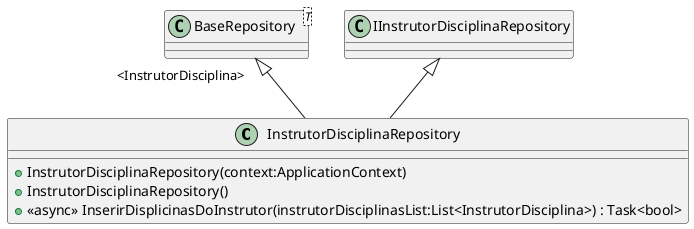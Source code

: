 @startuml
class InstrutorDisciplinaRepository {
    + InstrutorDisciplinaRepository(context:ApplicationContext)
    + InstrutorDisciplinaRepository()
    + <<async>> InserirDisplicinasDoInstrutor(instrutorDisciplinasList:List<InstrutorDisciplina>) : Task<bool>
}
class "BaseRepository"<T> {
}
"BaseRepository" "<InstrutorDisciplina>" <|-- InstrutorDisciplinaRepository
IInstrutorDisciplinaRepository <|-- InstrutorDisciplinaRepository
@enduml
